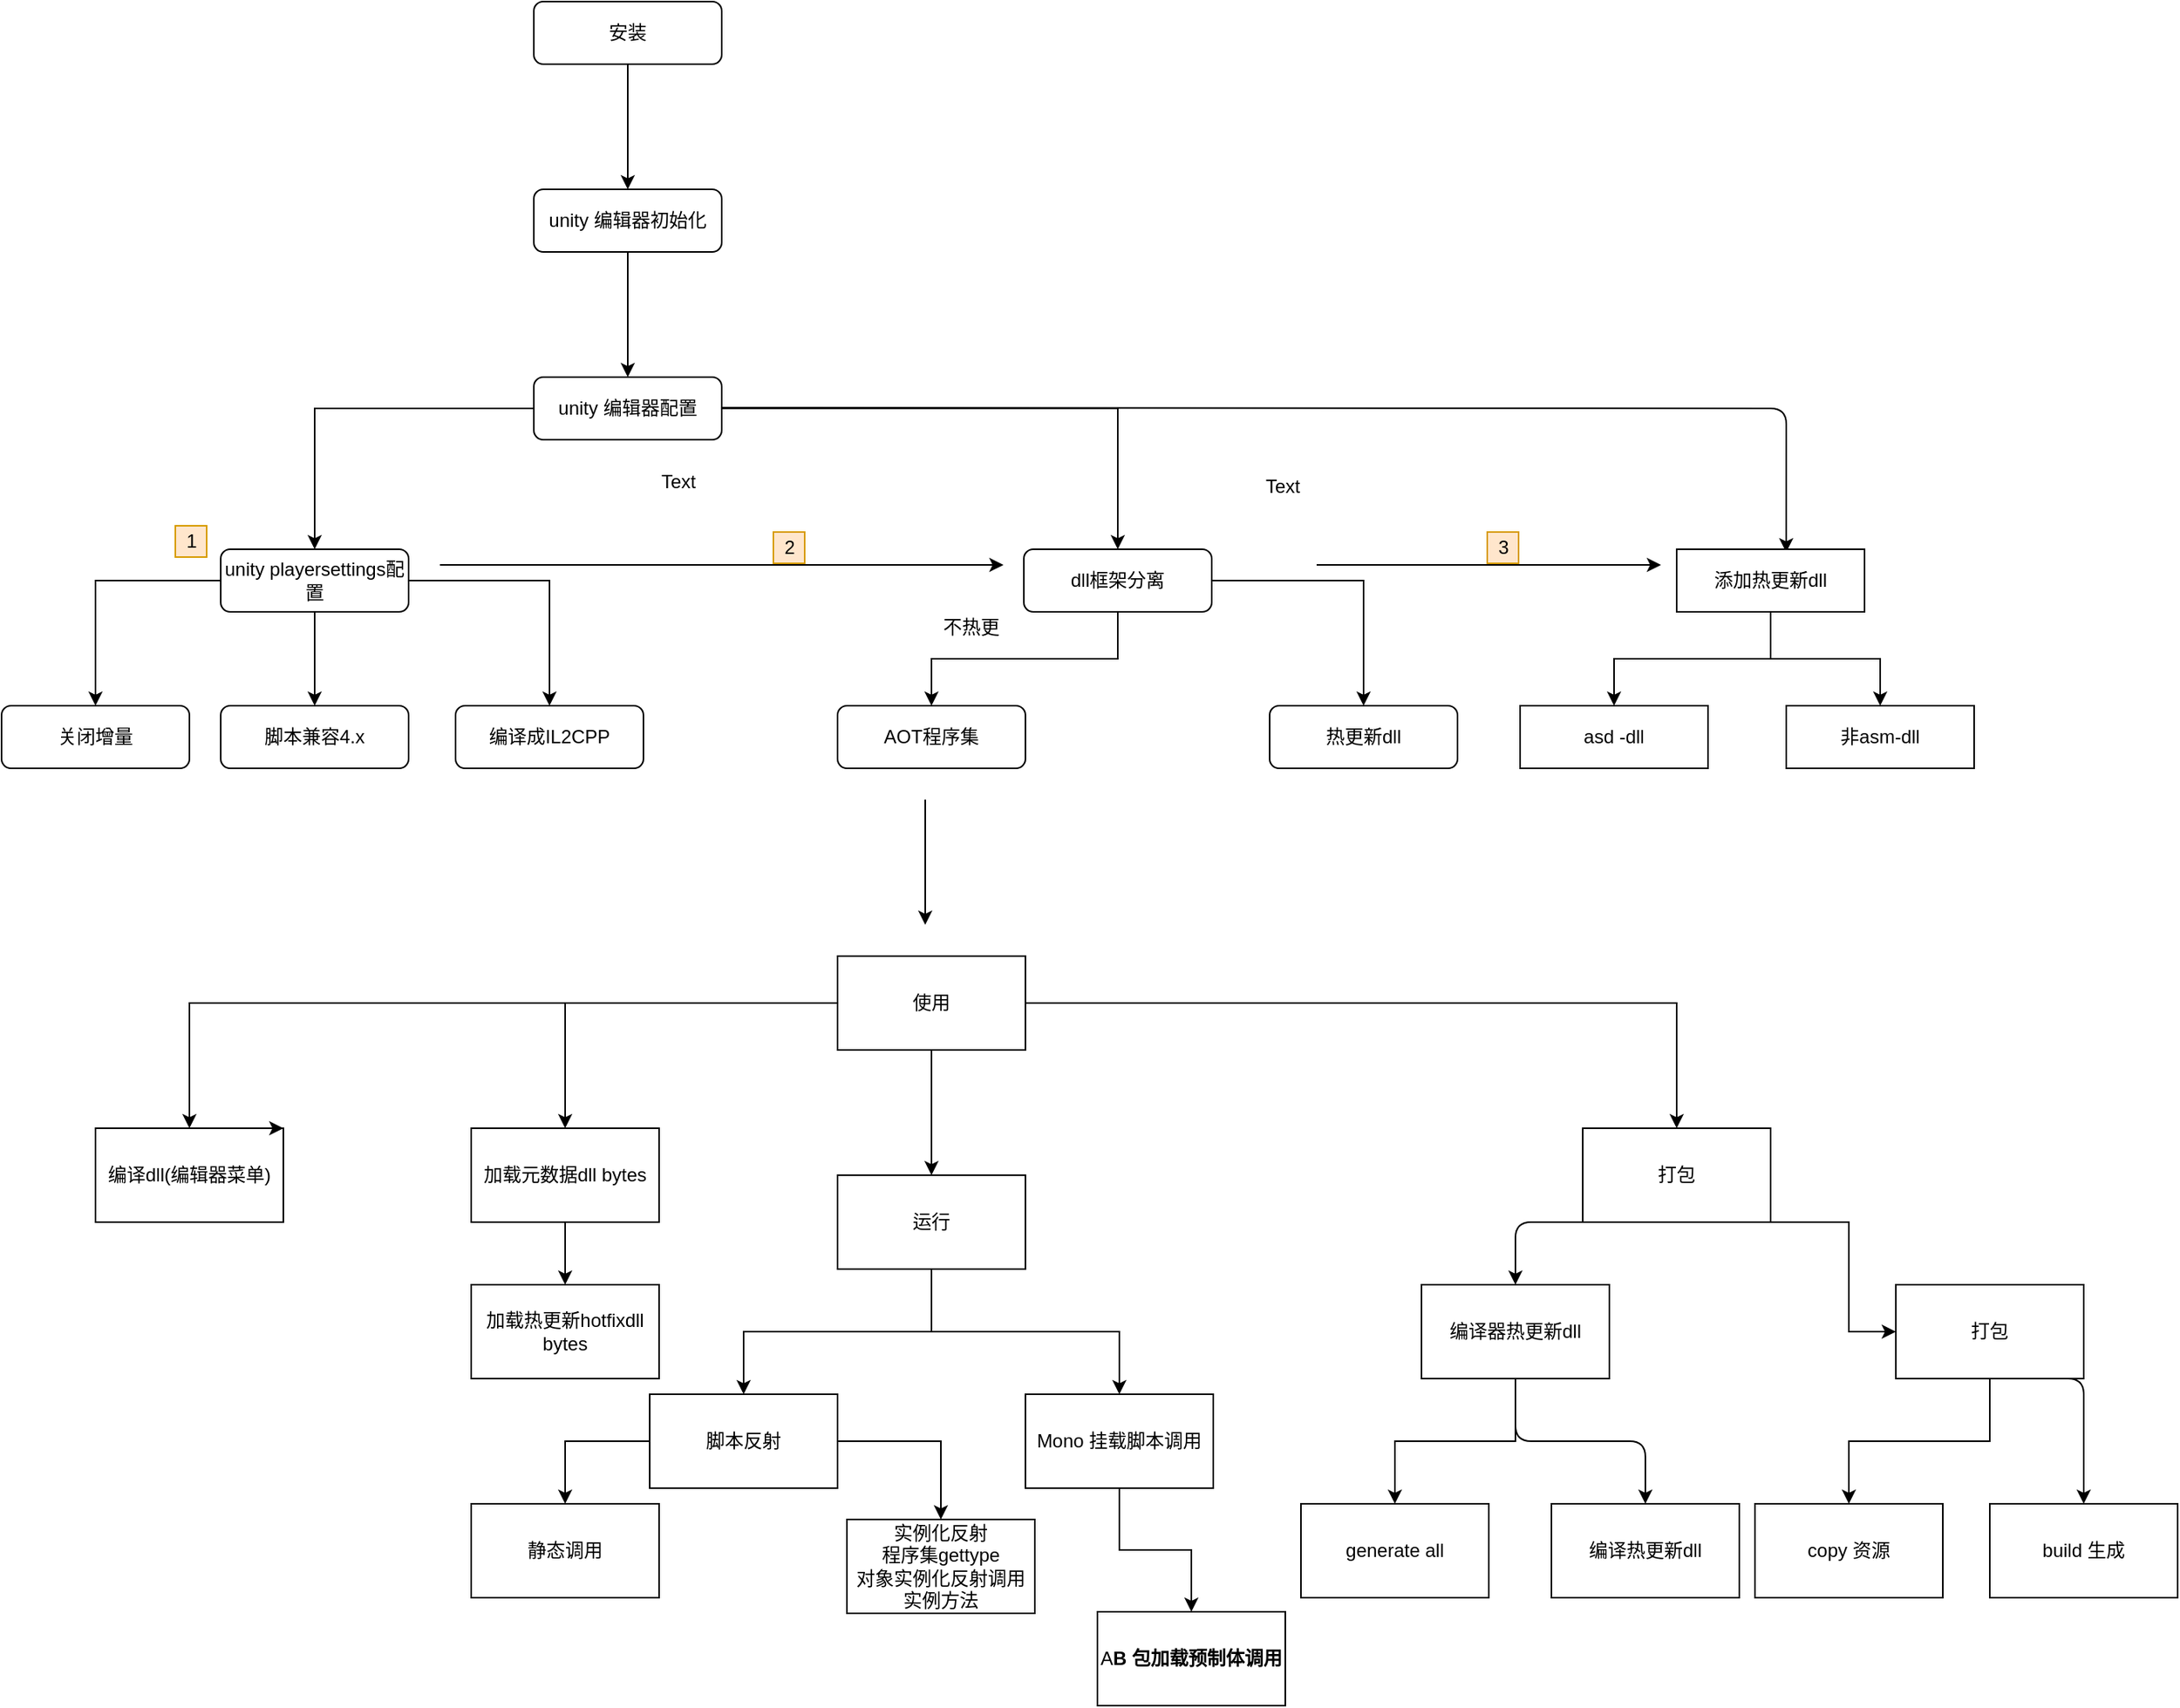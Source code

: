 <mxfile version="21.5.0" type="github" pages="3">
  <diagram id="a4xEopkv2bsVfKYn4HD9" name="使用流程">
    <mxGraphModel dx="2846" dy="1148" grid="1" gridSize="10" guides="1" tooltips="1" connect="1" arrows="1" fold="1" page="1" pageScale="1" pageWidth="827" pageHeight="1169" math="0" shadow="0">
      <root>
        <mxCell id="0" />
        <mxCell id="1" parent="0" />
        <mxCell id="EoGhAd8UYBKwOIdFuY8u-1" value="" style="edgeStyle=orthogonalEdgeStyle;rounded=0;orthogonalLoop=1;jettySize=auto;html=1;" parent="1" source="EoGhAd8UYBKwOIdFuY8u-2" target="EoGhAd8UYBKwOIdFuY8u-4" edge="1">
          <mxGeometry relative="1" as="geometry" />
        </mxCell>
        <mxCell id="EoGhAd8UYBKwOIdFuY8u-2" value="安装&lt;br&gt;" style="rounded=1;whiteSpace=wrap;html=1;fontSize=12;glass=0;strokeWidth=1;shadow=0;" parent="1" vertex="1">
          <mxGeometry x="160" y="80" width="120" height="40" as="geometry" />
        </mxCell>
        <mxCell id="EoGhAd8UYBKwOIdFuY8u-3" value="" style="edgeStyle=orthogonalEdgeStyle;rounded=0;orthogonalLoop=1;jettySize=auto;html=1;" parent="1" source="EoGhAd8UYBKwOIdFuY8u-4" target="EoGhAd8UYBKwOIdFuY8u-6" edge="1">
          <mxGeometry relative="1" as="geometry" />
        </mxCell>
        <mxCell id="EoGhAd8UYBKwOIdFuY8u-4" value="unity 编辑器初始化" style="rounded=1;whiteSpace=wrap;html=1;fontSize=12;glass=0;strokeWidth=1;shadow=0;" parent="1" vertex="1">
          <mxGeometry x="160" y="200" width="120" height="40" as="geometry" />
        </mxCell>
        <mxCell id="EoGhAd8UYBKwOIdFuY8u-5" value="" style="group" parent="1" vertex="1" connectable="0">
          <mxGeometry x="-180" y="320" width="1260" height="250" as="geometry" />
        </mxCell>
        <mxCell id="EoGhAd8UYBKwOIdFuY8u-6" value="unity 编辑器配置&lt;br&gt;" style="rounded=1;whiteSpace=wrap;html=1;fontSize=12;glass=0;strokeWidth=1;shadow=0;" parent="EoGhAd8UYBKwOIdFuY8u-5" vertex="1">
          <mxGeometry x="340" width="120" height="40" as="geometry" />
        </mxCell>
        <mxCell id="EoGhAd8UYBKwOIdFuY8u-7" value="dll框架分离" style="rounded=1;whiteSpace=wrap;html=1;fontSize=12;glass=0;strokeWidth=1;shadow=0;" parent="EoGhAd8UYBKwOIdFuY8u-5" vertex="1">
          <mxGeometry x="653" y="110" width="120" height="40" as="geometry" />
        </mxCell>
        <mxCell id="EoGhAd8UYBKwOIdFuY8u-8" value="" style="edgeStyle=orthogonalEdgeStyle;rounded=0;orthogonalLoop=1;jettySize=auto;html=1;" parent="EoGhAd8UYBKwOIdFuY8u-5" source="EoGhAd8UYBKwOIdFuY8u-6" target="EoGhAd8UYBKwOIdFuY8u-7" edge="1">
          <mxGeometry relative="1" as="geometry" />
        </mxCell>
        <mxCell id="EoGhAd8UYBKwOIdFuY8u-9" value="热更新dll" style="rounded=1;whiteSpace=wrap;html=1;fontSize=12;glass=0;strokeWidth=1;shadow=0;" parent="EoGhAd8UYBKwOIdFuY8u-5" vertex="1">
          <mxGeometry x="810" y="210" width="120" height="40" as="geometry" />
        </mxCell>
        <mxCell id="EoGhAd8UYBKwOIdFuY8u-10" value="" style="edgeStyle=orthogonalEdgeStyle;rounded=0;orthogonalLoop=1;jettySize=auto;html=1;" parent="EoGhAd8UYBKwOIdFuY8u-5" source="EoGhAd8UYBKwOIdFuY8u-7" target="EoGhAd8UYBKwOIdFuY8u-9" edge="1">
          <mxGeometry relative="1" as="geometry" />
        </mxCell>
        <mxCell id="EoGhAd8UYBKwOIdFuY8u-11" value="AOT程序集" style="rounded=1;whiteSpace=wrap;html=1;fontSize=12;glass=0;strokeWidth=1;shadow=0;" parent="EoGhAd8UYBKwOIdFuY8u-5" vertex="1">
          <mxGeometry x="534" y="210" width="120" height="40" as="geometry" />
        </mxCell>
        <mxCell id="EoGhAd8UYBKwOIdFuY8u-12" value="" style="edgeStyle=orthogonalEdgeStyle;rounded=0;orthogonalLoop=1;jettySize=auto;html=1;" parent="EoGhAd8UYBKwOIdFuY8u-5" source="EoGhAd8UYBKwOIdFuY8u-7" target="EoGhAd8UYBKwOIdFuY8u-11" edge="1">
          <mxGeometry relative="1" as="geometry" />
        </mxCell>
        <mxCell id="EoGhAd8UYBKwOIdFuY8u-13" value="unity playersettings配置" style="rounded=1;whiteSpace=wrap;html=1;fontSize=12;glass=0;strokeWidth=1;shadow=0;" parent="EoGhAd8UYBKwOIdFuY8u-5" vertex="1">
          <mxGeometry x="140" y="110" width="120" height="40" as="geometry" />
        </mxCell>
        <mxCell id="EoGhAd8UYBKwOIdFuY8u-14" value="" style="edgeStyle=orthogonalEdgeStyle;rounded=0;orthogonalLoop=1;jettySize=auto;html=1;" parent="EoGhAd8UYBKwOIdFuY8u-5" source="EoGhAd8UYBKwOIdFuY8u-6" target="EoGhAd8UYBKwOIdFuY8u-13" edge="1">
          <mxGeometry relative="1" as="geometry" />
        </mxCell>
        <mxCell id="EoGhAd8UYBKwOIdFuY8u-15" value="编译成IL2CPP" style="rounded=1;whiteSpace=wrap;html=1;fontSize=12;glass=0;strokeWidth=1;shadow=0;" parent="EoGhAd8UYBKwOIdFuY8u-5" vertex="1">
          <mxGeometry x="290" y="210" width="120" height="40" as="geometry" />
        </mxCell>
        <mxCell id="EoGhAd8UYBKwOIdFuY8u-16" value="" style="edgeStyle=orthogonalEdgeStyle;rounded=0;orthogonalLoop=1;jettySize=auto;html=1;" parent="EoGhAd8UYBKwOIdFuY8u-5" source="EoGhAd8UYBKwOIdFuY8u-13" target="EoGhAd8UYBKwOIdFuY8u-15" edge="1">
          <mxGeometry relative="1" as="geometry" />
        </mxCell>
        <mxCell id="EoGhAd8UYBKwOIdFuY8u-17" value="脚本兼容4.x" style="rounded=1;whiteSpace=wrap;html=1;fontSize=12;glass=0;strokeWidth=1;shadow=0;" parent="EoGhAd8UYBKwOIdFuY8u-5" vertex="1">
          <mxGeometry x="140" y="210" width="120" height="40" as="geometry" />
        </mxCell>
        <mxCell id="EoGhAd8UYBKwOIdFuY8u-18" value="" style="edgeStyle=orthogonalEdgeStyle;rounded=0;orthogonalLoop=1;jettySize=auto;html=1;" parent="EoGhAd8UYBKwOIdFuY8u-5" source="EoGhAd8UYBKwOIdFuY8u-13" target="EoGhAd8UYBKwOIdFuY8u-17" edge="1">
          <mxGeometry relative="1" as="geometry" />
        </mxCell>
        <mxCell id="EoGhAd8UYBKwOIdFuY8u-19" value="关闭增量" style="rounded=1;whiteSpace=wrap;html=1;fontSize=12;glass=0;strokeWidth=1;shadow=0;" parent="EoGhAd8UYBKwOIdFuY8u-5" vertex="1">
          <mxGeometry y="210" width="120" height="40" as="geometry" />
        </mxCell>
        <mxCell id="EoGhAd8UYBKwOIdFuY8u-20" value="" style="edgeStyle=orthogonalEdgeStyle;rounded=0;orthogonalLoop=1;jettySize=auto;html=1;" parent="EoGhAd8UYBKwOIdFuY8u-5" source="EoGhAd8UYBKwOIdFuY8u-13" target="EoGhAd8UYBKwOIdFuY8u-19" edge="1">
          <mxGeometry relative="1" as="geometry" />
        </mxCell>
        <mxCell id="EoGhAd8UYBKwOIdFuY8u-21" value="" style="endArrow=classic;html=1;" parent="EoGhAd8UYBKwOIdFuY8u-5" edge="1">
          <mxGeometry width="50" height="50" relative="1" as="geometry">
            <mxPoint x="280" y="120" as="sourcePoint" />
            <mxPoint x="640" y="120" as="targetPoint" />
          </mxGeometry>
        </mxCell>
        <mxCell id="EoGhAd8UYBKwOIdFuY8u-22" value="1" style="text;html=1;align=center;verticalAlign=middle;resizable=0;points=[];autosize=1;fillColor=#ffe6cc;strokeColor=#d79b00;" parent="EoGhAd8UYBKwOIdFuY8u-5" vertex="1">
          <mxGeometry x="111" y="95" width="20" height="20" as="geometry" />
        </mxCell>
        <mxCell id="EoGhAd8UYBKwOIdFuY8u-23" value="不热更" style="text;html=1;align=center;verticalAlign=middle;resizable=0;points=[];autosize=1;" parent="EoGhAd8UYBKwOIdFuY8u-5" vertex="1">
          <mxGeometry x="594" y="150" width="50" height="20" as="geometry" />
        </mxCell>
        <mxCell id="EoGhAd8UYBKwOIdFuY8u-24" value="" style="endArrow=classic;html=1;entryX=0.583;entryY=0.05;entryDx=0;entryDy=0;entryPerimeter=0;" parent="EoGhAd8UYBKwOIdFuY8u-5" target="EoGhAd8UYBKwOIdFuY8u-25" edge="1">
          <mxGeometry width="50" height="50" relative="1" as="geometry">
            <mxPoint x="460" y="19.5" as="sourcePoint" />
            <mxPoint x="650" y="19.5" as="targetPoint" />
            <Array as="points">
              <mxPoint x="1140" y="20" />
            </Array>
          </mxGeometry>
        </mxCell>
        <mxCell id="EoGhAd8UYBKwOIdFuY8u-25" value="添加热更新dll" style="rounded=0;whiteSpace=wrap;html=1;" parent="EoGhAd8UYBKwOIdFuY8u-5" vertex="1">
          <mxGeometry x="1070" y="110" width="120" height="40" as="geometry" />
        </mxCell>
        <mxCell id="EoGhAd8UYBKwOIdFuY8u-26" value="非asm-dll" style="rounded=0;whiteSpace=wrap;html=1;" parent="EoGhAd8UYBKwOIdFuY8u-5" vertex="1">
          <mxGeometry x="1140" y="210" width="120" height="40" as="geometry" />
        </mxCell>
        <mxCell id="EoGhAd8UYBKwOIdFuY8u-27" value="" style="edgeStyle=orthogonalEdgeStyle;rounded=0;orthogonalLoop=1;jettySize=auto;html=1;" parent="EoGhAd8UYBKwOIdFuY8u-5" source="EoGhAd8UYBKwOIdFuY8u-25" target="EoGhAd8UYBKwOIdFuY8u-26" edge="1">
          <mxGeometry relative="1" as="geometry" />
        </mxCell>
        <mxCell id="EoGhAd8UYBKwOIdFuY8u-28" value="asd -dll" style="rounded=0;whiteSpace=wrap;html=1;" parent="EoGhAd8UYBKwOIdFuY8u-5" vertex="1">
          <mxGeometry x="970" y="210" width="120" height="40" as="geometry" />
        </mxCell>
        <mxCell id="EoGhAd8UYBKwOIdFuY8u-29" value="" style="edgeStyle=orthogonalEdgeStyle;rounded=0;orthogonalLoop=1;jettySize=auto;html=1;" parent="EoGhAd8UYBKwOIdFuY8u-5" source="EoGhAd8UYBKwOIdFuY8u-25" target="EoGhAd8UYBKwOIdFuY8u-28" edge="1">
          <mxGeometry relative="1" as="geometry" />
        </mxCell>
        <mxCell id="EoGhAd8UYBKwOIdFuY8u-30" value="" style="endArrow=classic;html=1;" parent="EoGhAd8UYBKwOIdFuY8u-5" edge="1">
          <mxGeometry width="50" height="50" relative="1" as="geometry">
            <mxPoint x="840" y="120" as="sourcePoint" />
            <mxPoint x="1060" y="120" as="targetPoint" />
          </mxGeometry>
        </mxCell>
        <mxCell id="EoGhAd8UYBKwOIdFuY8u-31" value="2&lt;br&gt;" style="text;html=1;align=center;verticalAlign=middle;resizable=0;points=[];autosize=1;fillColor=#ffe6cc;strokeColor=#d79b00;" parent="EoGhAd8UYBKwOIdFuY8u-5" vertex="1">
          <mxGeometry x="493" y="99" width="20" height="20" as="geometry" />
        </mxCell>
        <mxCell id="EoGhAd8UYBKwOIdFuY8u-32" value="3" style="text;html=1;align=center;verticalAlign=middle;resizable=0;points=[];autosize=1;fillColor=#ffe6cc;strokeColor=#d79b00;" parent="EoGhAd8UYBKwOIdFuY8u-5" vertex="1">
          <mxGeometry x="949" y="99" width="20" height="20" as="geometry" />
        </mxCell>
        <mxCell id="EoGhAd8UYBKwOIdFuY8u-33" value="Text" style="text;html=1;align=center;verticalAlign=middle;resizable=0;points=[];autosize=1;" parent="EoGhAd8UYBKwOIdFuY8u-5" vertex="1">
          <mxGeometry x="412" y="57" width="40" height="20" as="geometry" />
        </mxCell>
        <mxCell id="EoGhAd8UYBKwOIdFuY8u-34" value="Text" style="text;html=1;align=center;verticalAlign=middle;resizable=0;points=[];autosize=1;" parent="EoGhAd8UYBKwOIdFuY8u-5" vertex="1">
          <mxGeometry x="798" y="60" width="40" height="20" as="geometry" />
        </mxCell>
        <mxCell id="EoGhAd8UYBKwOIdFuY8u-35" value="" style="edgeStyle=orthogonalEdgeStyle;rounded=0;orthogonalLoop=1;jettySize=auto;html=1;" parent="1" source="EoGhAd8UYBKwOIdFuY8u-39" target="EoGhAd8UYBKwOIdFuY8u-42" edge="1">
          <mxGeometry relative="1" as="geometry" />
        </mxCell>
        <mxCell id="EoGhAd8UYBKwOIdFuY8u-36" value="" style="edgeStyle=orthogonalEdgeStyle;rounded=0;orthogonalLoop=1;jettySize=auto;html=1;" parent="1" source="EoGhAd8UYBKwOIdFuY8u-39" target="EoGhAd8UYBKwOIdFuY8u-41" edge="1">
          <mxGeometry relative="1" as="geometry" />
        </mxCell>
        <mxCell id="EoGhAd8UYBKwOIdFuY8u-37" value="" style="edgeStyle=orthogonalEdgeStyle;rounded=0;orthogonalLoop=1;jettySize=auto;html=1;" parent="1" source="EoGhAd8UYBKwOIdFuY8u-39" target="EoGhAd8UYBKwOIdFuY8u-60" edge="1">
          <mxGeometry relative="1" as="geometry" />
        </mxCell>
        <mxCell id="EoGhAd8UYBKwOIdFuY8u-38" value="" style="edgeStyle=orthogonalEdgeStyle;rounded=0;orthogonalLoop=1;jettySize=auto;html=1;" parent="1" source="EoGhAd8UYBKwOIdFuY8u-39" target="EoGhAd8UYBKwOIdFuY8u-46" edge="1">
          <mxGeometry relative="1" as="geometry" />
        </mxCell>
        <mxCell id="EoGhAd8UYBKwOIdFuY8u-39" value="使用" style="rounded=0;whiteSpace=wrap;html=1;" parent="1" vertex="1">
          <mxGeometry x="354" y="690" width="120" height="60" as="geometry" />
        </mxCell>
        <mxCell id="EoGhAd8UYBKwOIdFuY8u-40" value="" style="edgeStyle=orthogonalEdgeStyle;rounded=0;orthogonalLoop=1;jettySize=auto;html=1;" parent="1" source="EoGhAd8UYBKwOIdFuY8u-41" target="EoGhAd8UYBKwOIdFuY8u-69" edge="1">
          <mxGeometry relative="1" as="geometry" />
        </mxCell>
        <mxCell id="EoGhAd8UYBKwOIdFuY8u-41" value="加载元数据dll bytes" style="rounded=0;whiteSpace=wrap;html=1;" parent="1" vertex="1">
          <mxGeometry x="120" y="800" width="120" height="60" as="geometry" />
        </mxCell>
        <mxCell id="EoGhAd8UYBKwOIdFuY8u-42" value="编译dll(编辑器菜单)" style="rounded=0;whiteSpace=wrap;html=1;" parent="1" vertex="1">
          <mxGeometry x="-120" y="800" width="120" height="60" as="geometry" />
        </mxCell>
        <mxCell id="EoGhAd8UYBKwOIdFuY8u-43" value="" style="endArrow=classic;html=1;" parent="1" edge="1">
          <mxGeometry width="50" height="50" relative="1" as="geometry">
            <mxPoint x="410" y="590" as="sourcePoint" />
            <mxPoint x="410" y="670" as="targetPoint" />
          </mxGeometry>
        </mxCell>
        <mxCell id="EoGhAd8UYBKwOIdFuY8u-44" style="edgeStyle=orthogonalEdgeStyle;rounded=0;orthogonalLoop=1;jettySize=auto;html=1;exitX=0.75;exitY=0;exitDx=0;exitDy=0;entryX=1;entryY=0;entryDx=0;entryDy=0;" parent="1" source="EoGhAd8UYBKwOIdFuY8u-42" target="EoGhAd8UYBKwOIdFuY8u-42" edge="1">
          <mxGeometry relative="1" as="geometry" />
        </mxCell>
        <mxCell id="EoGhAd8UYBKwOIdFuY8u-45" value="" style="group" parent="1" vertex="1" connectable="0">
          <mxGeometry x="650" y="800" width="560" height="300" as="geometry" />
        </mxCell>
        <mxCell id="EoGhAd8UYBKwOIdFuY8u-46" value="打包" style="rounded=0;whiteSpace=wrap;html=1;" parent="EoGhAd8UYBKwOIdFuY8u-45" vertex="1">
          <mxGeometry x="180" width="120" height="60" as="geometry" />
        </mxCell>
        <mxCell id="EoGhAd8UYBKwOIdFuY8u-47" value="打包" style="rounded=0;whiteSpace=wrap;html=1;" parent="EoGhAd8UYBKwOIdFuY8u-45" vertex="1">
          <mxGeometry x="380" y="100" width="120" height="60" as="geometry" />
        </mxCell>
        <mxCell id="EoGhAd8UYBKwOIdFuY8u-48" value="" style="edgeStyle=orthogonalEdgeStyle;rounded=0;orthogonalLoop=1;jettySize=auto;html=1;" parent="EoGhAd8UYBKwOIdFuY8u-45" source="EoGhAd8UYBKwOIdFuY8u-46" target="EoGhAd8UYBKwOIdFuY8u-47" edge="1">
          <mxGeometry relative="1" as="geometry">
            <Array as="points">
              <mxPoint x="350" y="60" />
            </Array>
          </mxGeometry>
        </mxCell>
        <mxCell id="EoGhAd8UYBKwOIdFuY8u-49" value="copy 资源" style="rounded=0;whiteSpace=wrap;html=1;" parent="EoGhAd8UYBKwOIdFuY8u-45" vertex="1">
          <mxGeometry x="290" y="240" width="120" height="60" as="geometry" />
        </mxCell>
        <mxCell id="EoGhAd8UYBKwOIdFuY8u-50" value="" style="edgeStyle=orthogonalEdgeStyle;rounded=0;orthogonalLoop=1;jettySize=auto;html=1;" parent="EoGhAd8UYBKwOIdFuY8u-45" source="EoGhAd8UYBKwOIdFuY8u-47" target="EoGhAd8UYBKwOIdFuY8u-49" edge="1">
          <mxGeometry relative="1" as="geometry" />
        </mxCell>
        <mxCell id="EoGhAd8UYBKwOIdFuY8u-51" value="generate all" style="rounded=0;whiteSpace=wrap;html=1;" parent="EoGhAd8UYBKwOIdFuY8u-45" vertex="1">
          <mxGeometry y="240" width="120" height="60" as="geometry" />
        </mxCell>
        <mxCell id="EoGhAd8UYBKwOIdFuY8u-52" value="编译热更新dll" style="rounded=0;whiteSpace=wrap;html=1;" parent="EoGhAd8UYBKwOIdFuY8u-45" vertex="1">
          <mxGeometry x="160" y="240" width="120" height="60" as="geometry" />
        </mxCell>
        <mxCell id="EoGhAd8UYBKwOIdFuY8u-53" value="编译器热更新dll" style="rounded=0;whiteSpace=wrap;html=1;" parent="EoGhAd8UYBKwOIdFuY8u-45" vertex="1">
          <mxGeometry x="77" y="100" width="120" height="60" as="geometry" />
        </mxCell>
        <mxCell id="EoGhAd8UYBKwOIdFuY8u-54" value="" style="endArrow=classic;html=1;exitX=0.5;exitY=1;exitDx=0;exitDy=0;entryX=0.5;entryY=0;entryDx=0;entryDy=0;" parent="EoGhAd8UYBKwOIdFuY8u-45" source="EoGhAd8UYBKwOIdFuY8u-46" target="EoGhAd8UYBKwOIdFuY8u-53" edge="1">
          <mxGeometry width="50" height="50" relative="1" as="geometry">
            <mxPoint x="220" y="240" as="sourcePoint" />
            <mxPoint x="270" y="190" as="targetPoint" />
            <Array as="points">
              <mxPoint x="137" y="60" />
            </Array>
          </mxGeometry>
        </mxCell>
        <mxCell id="EoGhAd8UYBKwOIdFuY8u-55" value="" style="edgeStyle=orthogonalEdgeStyle;rounded=0;orthogonalLoop=1;jettySize=auto;html=1;exitX=0.5;exitY=1;exitDx=0;exitDy=0;" parent="EoGhAd8UYBKwOIdFuY8u-45" source="EoGhAd8UYBKwOIdFuY8u-53" target="EoGhAd8UYBKwOIdFuY8u-51" edge="1">
          <mxGeometry relative="1" as="geometry">
            <mxPoint x="237" y="249" as="sourcePoint" />
          </mxGeometry>
        </mxCell>
        <mxCell id="EoGhAd8UYBKwOIdFuY8u-56" value="" style="endArrow=classic;html=1;exitX=0.5;exitY=1;exitDx=0;exitDy=0;entryX=0.5;entryY=0;entryDx=0;entryDy=0;" parent="EoGhAd8UYBKwOIdFuY8u-45" source="EoGhAd8UYBKwOIdFuY8u-53" target="EoGhAd8UYBKwOIdFuY8u-52" edge="1">
          <mxGeometry width="50" height="50" relative="1" as="geometry">
            <mxPoint x="220" y="230" as="sourcePoint" />
            <mxPoint x="240" y="200" as="targetPoint" />
            <Array as="points">
              <mxPoint x="137" y="200" />
              <mxPoint x="220" y="200" />
            </Array>
          </mxGeometry>
        </mxCell>
        <mxCell id="EoGhAd8UYBKwOIdFuY8u-57" value="build 生成" style="rounded=0;whiteSpace=wrap;html=1;" parent="EoGhAd8UYBKwOIdFuY8u-45" vertex="1">
          <mxGeometry x="440" y="240" width="120" height="60" as="geometry" />
        </mxCell>
        <mxCell id="EoGhAd8UYBKwOIdFuY8u-58" value="" style="endArrow=classic;html=1;exitX=0.5;exitY=1;exitDx=0;exitDy=0;entryX=0.5;entryY=0;entryDx=0;entryDy=0;" parent="EoGhAd8UYBKwOIdFuY8u-45" source="EoGhAd8UYBKwOIdFuY8u-47" target="EoGhAd8UYBKwOIdFuY8u-57" edge="1">
          <mxGeometry width="50" height="50" relative="1" as="geometry">
            <mxPoint x="480" y="240" as="sourcePoint" />
            <mxPoint x="530" y="190" as="targetPoint" />
            <Array as="points">
              <mxPoint x="500" y="160" />
            </Array>
          </mxGeometry>
        </mxCell>
        <mxCell id="EoGhAd8UYBKwOIdFuY8u-59" value="" style="group" parent="1" vertex="1" connectable="0">
          <mxGeometry x="120" y="830" width="474" height="280" as="geometry" />
        </mxCell>
        <mxCell id="EoGhAd8UYBKwOIdFuY8u-60" value="运行" style="rounded=0;whiteSpace=wrap;html=1;" parent="EoGhAd8UYBKwOIdFuY8u-59" vertex="1">
          <mxGeometry x="234" width="120" height="60" as="geometry" />
        </mxCell>
        <mxCell id="EoGhAd8UYBKwOIdFuY8u-61" value="脚本反射" style="rounded=0;whiteSpace=wrap;html=1;" parent="EoGhAd8UYBKwOIdFuY8u-59" vertex="1">
          <mxGeometry x="114" y="140" width="120" height="60" as="geometry" />
        </mxCell>
        <mxCell id="EoGhAd8UYBKwOIdFuY8u-62" value="" style="edgeStyle=orthogonalEdgeStyle;rounded=0;orthogonalLoop=1;jettySize=auto;html=1;" parent="EoGhAd8UYBKwOIdFuY8u-59" source="EoGhAd8UYBKwOIdFuY8u-60" target="EoGhAd8UYBKwOIdFuY8u-61" edge="1">
          <mxGeometry relative="1" as="geometry" />
        </mxCell>
        <mxCell id="EoGhAd8UYBKwOIdFuY8u-63" value="实例化反射&lt;br&gt;程序集gettype&lt;br&gt;对象实例化反射调用实例方法" style="rounded=0;whiteSpace=wrap;html=1;" parent="EoGhAd8UYBKwOIdFuY8u-59" vertex="1">
          <mxGeometry x="240" y="220" width="120" height="60" as="geometry" />
        </mxCell>
        <mxCell id="EoGhAd8UYBKwOIdFuY8u-64" value="" style="edgeStyle=orthogonalEdgeStyle;rounded=0;orthogonalLoop=1;jettySize=auto;html=1;" parent="EoGhAd8UYBKwOIdFuY8u-59" source="EoGhAd8UYBKwOIdFuY8u-61" target="EoGhAd8UYBKwOIdFuY8u-63" edge="1">
          <mxGeometry relative="1" as="geometry" />
        </mxCell>
        <mxCell id="EoGhAd8UYBKwOIdFuY8u-65" value="Mono 挂载脚本调用" style="rounded=0;whiteSpace=wrap;html=1;" parent="EoGhAd8UYBKwOIdFuY8u-59" vertex="1">
          <mxGeometry x="354" y="140" width="120" height="60" as="geometry" />
        </mxCell>
        <mxCell id="EoGhAd8UYBKwOIdFuY8u-66" value="" style="edgeStyle=orthogonalEdgeStyle;rounded=0;orthogonalLoop=1;jettySize=auto;html=1;" parent="EoGhAd8UYBKwOIdFuY8u-59" source="EoGhAd8UYBKwOIdFuY8u-60" target="EoGhAd8UYBKwOIdFuY8u-65" edge="1">
          <mxGeometry relative="1" as="geometry" />
        </mxCell>
        <mxCell id="EoGhAd8UYBKwOIdFuY8u-67" value="静态调用" style="rounded=0;whiteSpace=wrap;html=1;" parent="EoGhAd8UYBKwOIdFuY8u-59" vertex="1">
          <mxGeometry y="210" width="120" height="60" as="geometry" />
        </mxCell>
        <mxCell id="EoGhAd8UYBKwOIdFuY8u-68" value="" style="edgeStyle=orthogonalEdgeStyle;rounded=0;orthogonalLoop=1;jettySize=auto;html=1;entryX=0.5;entryY=0;entryDx=0;entryDy=0;" parent="EoGhAd8UYBKwOIdFuY8u-59" source="EoGhAd8UYBKwOIdFuY8u-61" target="EoGhAd8UYBKwOIdFuY8u-67" edge="1">
          <mxGeometry relative="1" as="geometry">
            <Array as="points">
              <mxPoint x="60" y="170" />
            </Array>
          </mxGeometry>
        </mxCell>
        <mxCell id="EoGhAd8UYBKwOIdFuY8u-69" value="加载热更新hotfixdll bytes" style="rounded=0;whiteSpace=wrap;html=1;" parent="EoGhAd8UYBKwOIdFuY8u-59" vertex="1">
          <mxGeometry y="70" width="120" height="60" as="geometry" />
        </mxCell>
        <mxCell id="cQ6frmkLpcPq_fDJUewf-1" value="A&lt;b&gt;B 包加载预制体调用&lt;/b&gt;" style="whiteSpace=wrap;html=1;rounded=0;" vertex="1" parent="1">
          <mxGeometry x="520" y="1109" width="120" height="60" as="geometry" />
        </mxCell>
        <mxCell id="cQ6frmkLpcPq_fDJUewf-2" value="" style="edgeStyle=orthogonalEdgeStyle;rounded=0;orthogonalLoop=1;jettySize=auto;html=1;" edge="1" parent="1" source="EoGhAd8UYBKwOIdFuY8u-65" target="cQ6frmkLpcPq_fDJUewf-1">
          <mxGeometry relative="1" as="geometry" />
        </mxCell>
      </root>
    </mxGraphModel>
  </diagram>
  <diagram id="kLOaayWvaOova35mSQs2" name="泛型">
    <mxGraphModel dx="2019" dy="1148" grid="1" gridSize="10" guides="1" tooltips="1" connect="1" arrows="1" fold="1" page="1" pageScale="1" pageWidth="827" pageHeight="1169" math="0" shadow="0">
      <root>
        <mxCell id="0" />
        <mxCell id="1" parent="0" />
        <mxCell id="Z5YoFpjWwW59qFX5yE6A-208" value="泛型" style="text;html=1;align=center;verticalAlign=middle;resizable=0;points=[];autosize=1;" parent="1" vertex="1">
          <mxGeometry x="360" y="50" width="40" height="20" as="geometry" />
        </mxCell>
        <mxCell id="Z5YoFpjWwW59qFX5yE6A-209" value="" style="edgeStyle=orthogonalEdgeStyle;rounded=0;orthogonalLoop=1;jettySize=auto;html=1;" parent="1" source="Z5YoFpjWwW59qFX5yE6A-210" target="Z5YoFpjWwW59qFX5yE6A-212" edge="1">
          <mxGeometry relative="1" as="geometry" />
        </mxCell>
        <mxCell id="Z5YoFpjWwW59qFX5yE6A-210" value="泛型" style="rounded=0;whiteSpace=wrap;html=1;" parent="1" vertex="1">
          <mxGeometry x="320" y="100" width="120" height="60" as="geometry" />
        </mxCell>
        <mxCell id="Z5YoFpjWwW59qFX5yE6A-211" value="" style="edgeStyle=orthogonalEdgeStyle;rounded=0;orthogonalLoop=1;jettySize=auto;html=1;" parent="1" source="Z5YoFpjWwW59qFX5yE6A-212" target="Z5YoFpjWwW59qFX5yE6A-213" edge="1">
          <mxGeometry relative="1" as="geometry" />
        </mxCell>
        <mxCell id="Z5YoFpjWwW59qFX5yE6A-212" value="共享（主工程预先定义实例化）" style="rounded=0;whiteSpace=wrap;html=1;" parent="1" vertex="1">
          <mxGeometry x="200" y="290" width="120" height="60" as="geometry" />
        </mxCell>
        <mxCell id="Z5YoFpjWwW59qFX5yE6A-213" value="限制性（开发版定制）" style="rounded=0;whiteSpace=wrap;html=1;" parent="1" vertex="1">
          <mxGeometry x="200" y="400" width="120" height="60" as="geometry" />
        </mxCell>
        <mxCell id="Z5YoFpjWwW59qFX5yE6A-214" value="" style="edgeStyle=orthogonalEdgeStyle;rounded=0;orthogonalLoop=1;jettySize=auto;html=1;exitX=0.5;exitY=1;exitDx=0;exitDy=0;" parent="1" source="Z5YoFpjWwW59qFX5yE6A-210" target="Z5YoFpjWwW59qFX5yE6A-216" edge="1">
          <mxGeometry relative="1" as="geometry">
            <mxPoint x="380" y="220" as="sourcePoint" />
          </mxGeometry>
        </mxCell>
        <mxCell id="Z5YoFpjWwW59qFX5yE6A-215" value="" style="edgeStyle=orthogonalEdgeStyle;rounded=0;orthogonalLoop=1;jettySize=auto;html=1;" parent="1" source="Z5YoFpjWwW59qFX5yE6A-216" target="Z5YoFpjWwW59qFX5yE6A-217" edge="1">
          <mxGeometry relative="1" as="geometry" />
        </mxCell>
        <mxCell id="Z5YoFpjWwW59qFX5yE6A-216" value="补充元数据" style="rounded=0;whiteSpace=wrap;html=1;" parent="1" vertex="1">
          <mxGeometry x="414" y="290" width="120" height="60" as="geometry" />
        </mxCell>
        <mxCell id="Z5YoFpjWwW59qFX5yE6A-217" value="丢失的函数体元数据" style="rounded=0;whiteSpace=wrap;html=1;" parent="1" vertex="1">
          <mxGeometry x="414" y="400" width="120" height="60" as="geometry" />
        </mxCell>
      </root>
    </mxGraphModel>
  </diagram>
  <diagram name="桥接函数" id="0SM3inQHrVS0dK10SQLN">
    <mxGraphModel dx="2019" dy="1148" grid="1" gridSize="10" guides="1" tooltips="1" connect="1" arrows="1" fold="1" page="1" pageScale="1" pageWidth="827" pageHeight="1169" math="0" shadow="0">
      <root>
        <mxCell id="0" />
        <mxCell id="1" parent="0" />
        <mxCell id="2hartZvfvEYPj1R3j397-19" value="" style="edgeStyle=orthogonalEdgeStyle;rounded=0;orthogonalLoop=1;jettySize=auto;html=1;" parent="1" source="2hartZvfvEYPj1R3j397-22" target="2hartZvfvEYPj1R3j397-20" edge="1">
          <mxGeometry relative="1" as="geometry">
            <Array as="points">
              <mxPoint x="414" y="190" />
              <mxPoint x="320" y="190" />
            </Array>
          </mxGeometry>
        </mxCell>
        <mxCell id="2hartZvfvEYPj1R3j397-20" value="AOT和热更新代码双向调用" style="rounded=0;whiteSpace=wrap;html=1;" parent="1" vertex="1">
          <mxGeometry x="270" y="230" width="120" height="60" as="geometry" />
        </mxCell>
        <mxCell id="2hartZvfvEYPj1R3j397-21" style="edgeStyle=orthogonalEdgeStyle;rounded=0;orthogonalLoop=1;jettySize=auto;html=1;entryX=0.433;entryY=-0.083;entryDx=0;entryDy=0;entryPerimeter=0;" parent="1" source="2hartZvfvEYPj1R3j397-22" target="2hartZvfvEYPj1R3j397-24" edge="1">
          <mxGeometry relative="1" as="geometry">
            <mxPoint x="470" y="230" as="targetPoint" />
          </mxGeometry>
        </mxCell>
        <mxCell id="2hartZvfvEYPj1R3j397-22" value="桥接函数" style="rounded=0;whiteSpace=wrap;html=1;" parent="1" vertex="1">
          <mxGeometry x="354" y="90" width="120" height="60" as="geometry" />
        </mxCell>
        <mxCell id="2hartZvfvEYPj1R3j397-23" value="" style="edgeStyle=orthogonalEdgeStyle;rounded=0;orthogonalLoop=1;jettySize=auto;html=1;" parent="1" source="2hartZvfvEYPj1R3j397-24" target="2hartZvfvEYPj1R3j397-25" edge="1">
          <mxGeometry relative="1" as="geometry" />
        </mxCell>
        <mxCell id="2hartZvfvEYPj1R3j397-24" value="原理" style="rounded=0;whiteSpace=wrap;html=1;" parent="1" vertex="1">
          <mxGeometry x="430" y="230" width="120" height="60" as="geometry" />
        </mxCell>
        <mxCell id="2hartZvfvEYPj1R3j397-25" value="函数签名" style="rounded=0;whiteSpace=wrap;html=1;" parent="1" vertex="1">
          <mxGeometry x="430" y="370" width="120" height="60" as="geometry" />
        </mxCell>
      </root>
    </mxGraphModel>
  </diagram>
</mxfile>

